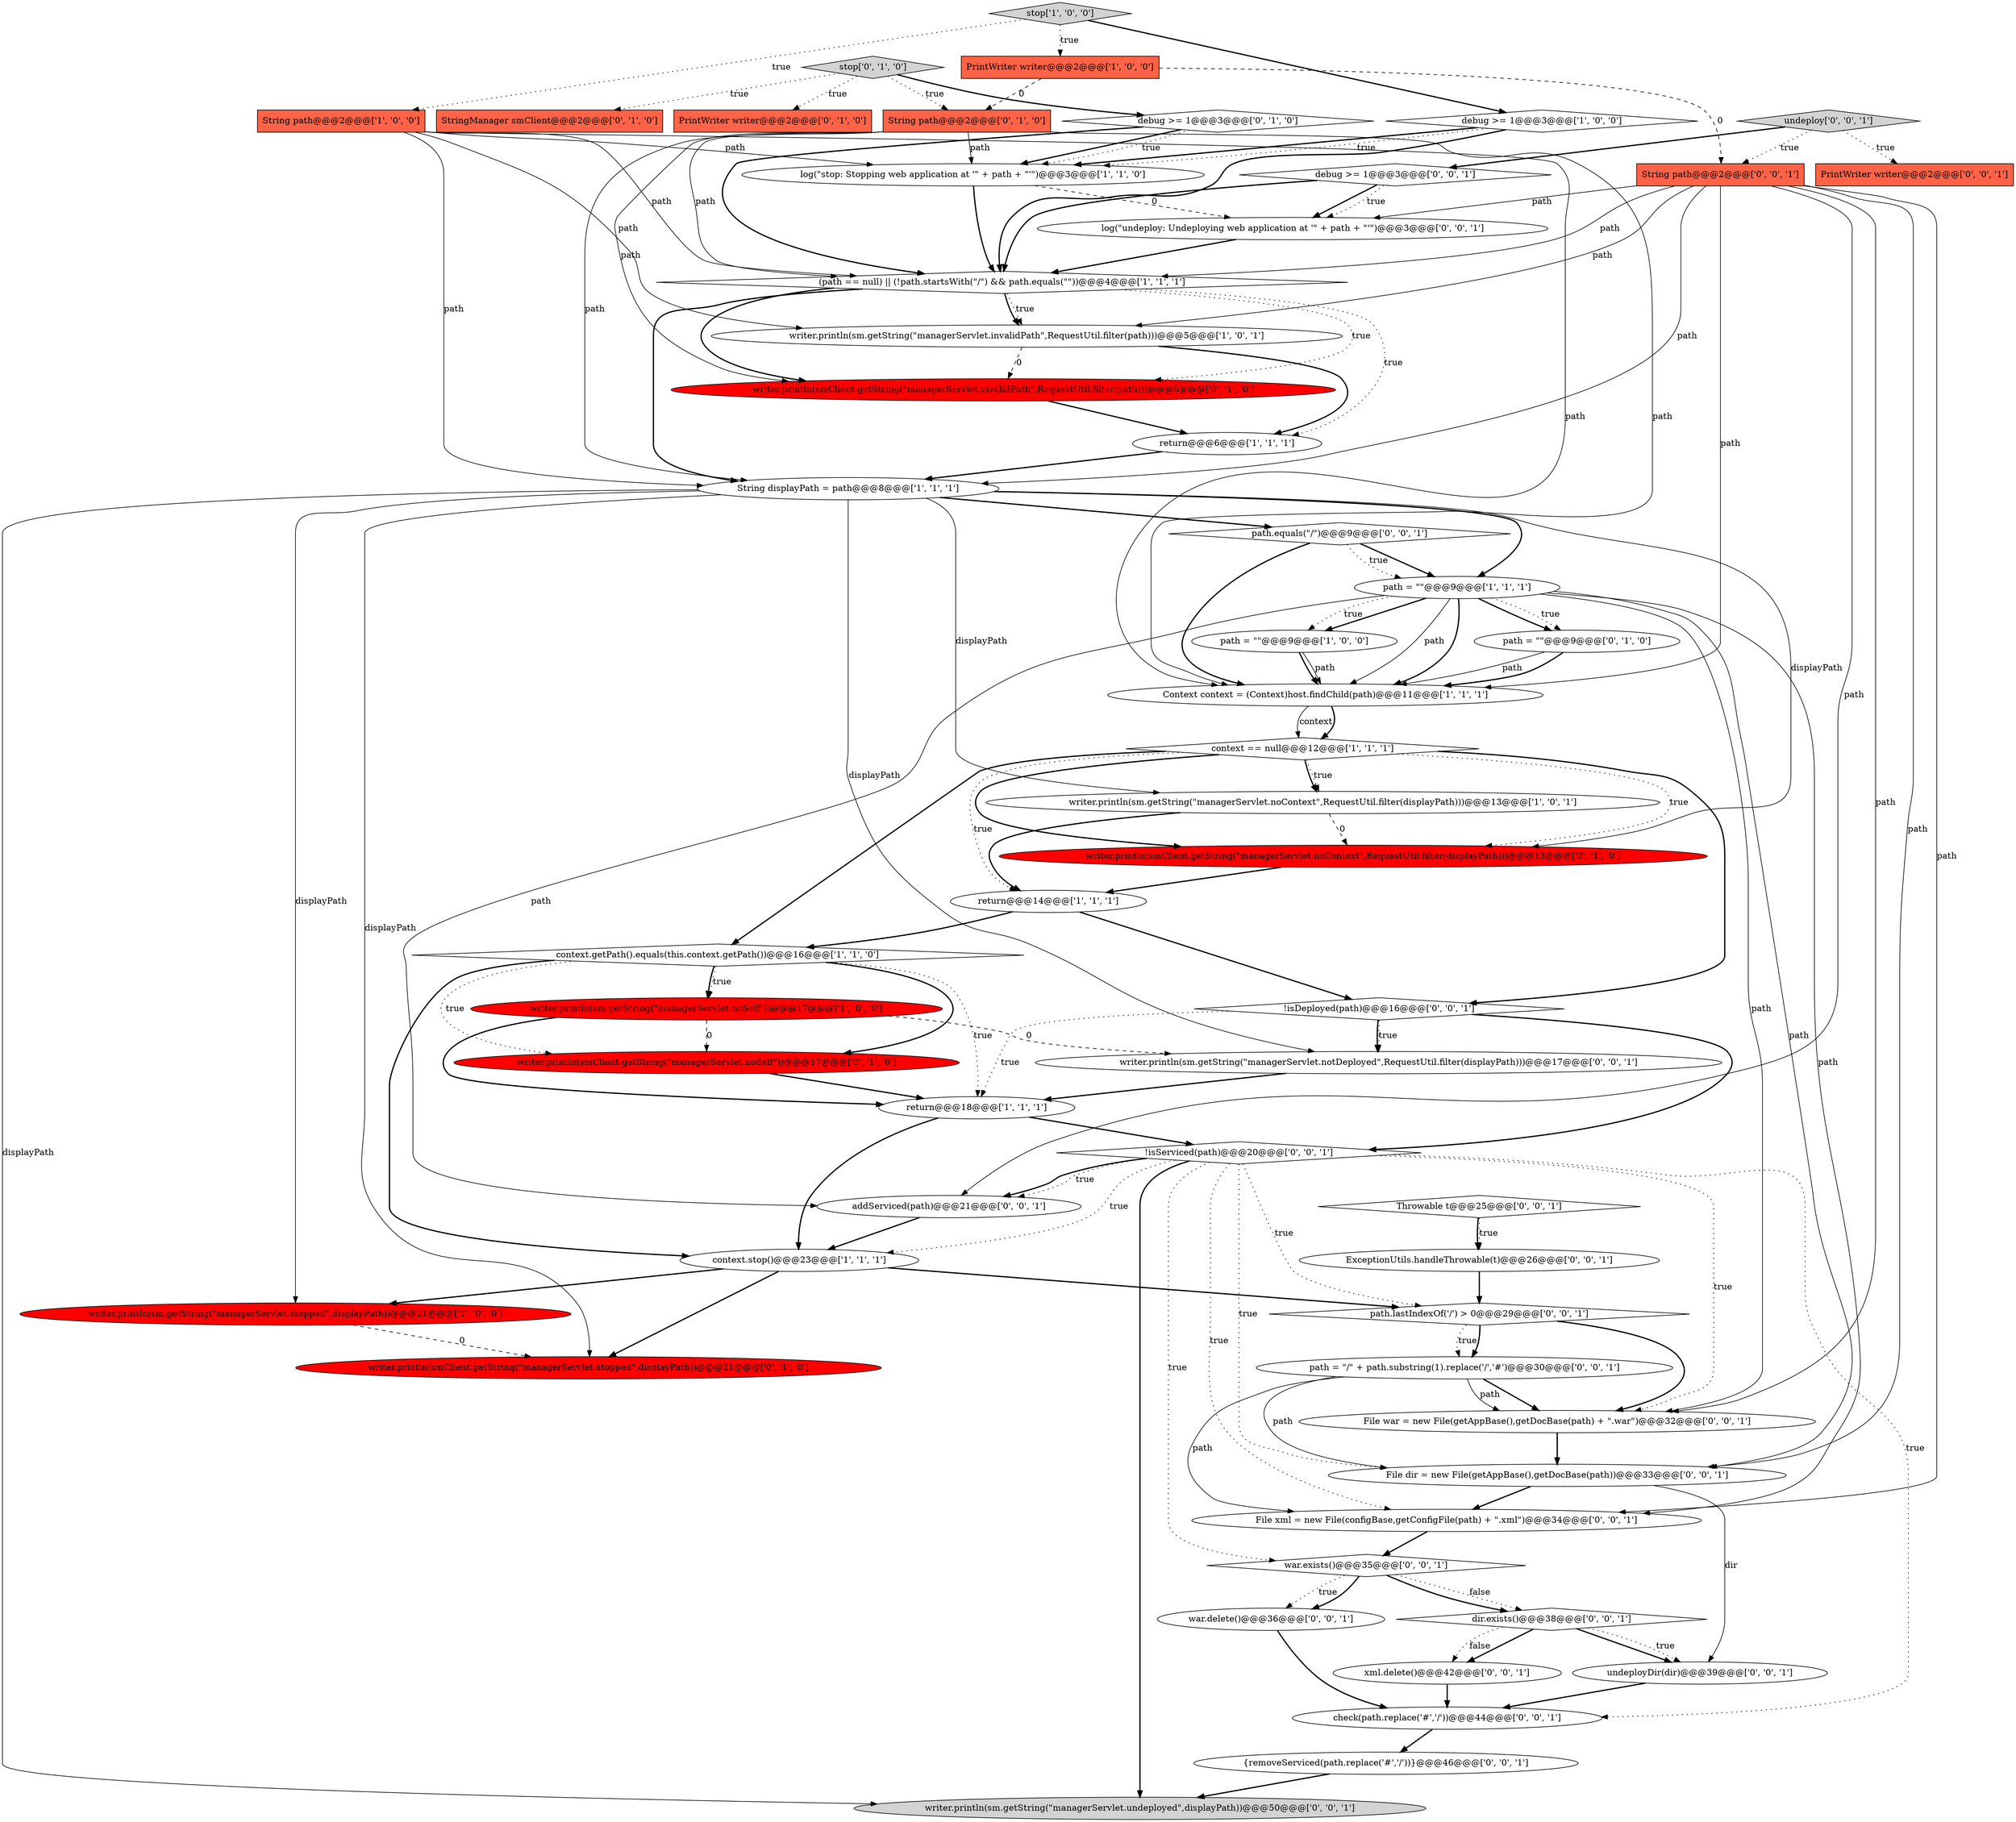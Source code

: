 digraph {
10 [style = filled, label = "context == null@@@12@@@['1', '1', '1']", fillcolor = white, shape = diamond image = "AAA0AAABBB1BBB"];
18 [style = filled, label = "String displayPath = path@@@8@@@['1', '1', '1']", fillcolor = white, shape = ellipse image = "AAA0AAABBB1BBB"];
46 [style = filled, label = "check(path.replace('#','/'))@@@44@@@['0', '0', '1']", fillcolor = white, shape = ellipse image = "AAA0AAABBB3BBB"];
48 [style = filled, label = "writer.println(sm.getString(\"managerServlet.undeployed\",displayPath))@@@50@@@['0', '0', '1']", fillcolor = lightgray, shape = ellipse image = "AAA0AAABBB3BBB"];
45 [style = filled, label = "undeployDir(dir)@@@39@@@['0', '0', '1']", fillcolor = white, shape = ellipse image = "AAA0AAABBB3BBB"];
16 [style = filled, label = "PrintWriter writer@@@2@@@['1', '0', '0']", fillcolor = tomato, shape = box image = "AAA1AAABBB1BBB"];
7 [style = filled, label = "String path@@@2@@@['1', '0', '0']", fillcolor = tomato, shape = box image = "AAA0AAABBB1BBB"];
24 [style = filled, label = "stop['0', '1', '0']", fillcolor = lightgray, shape = diamond image = "AAA0AAABBB2BBB"];
9 [style = filled, label = "path = \"\"@@@9@@@['1', '0', '0']", fillcolor = white, shape = ellipse image = "AAA0AAABBB1BBB"];
25 [style = filled, label = "debug >= 1@@@3@@@['0', '1', '0']", fillcolor = white, shape = diamond image = "AAA0AAABBB2BBB"];
11 [style = filled, label = "stop['1', '0', '0']", fillcolor = lightgray, shape = diamond image = "AAA0AAABBB1BBB"];
12 [style = filled, label = "path = \"\"@@@9@@@['1', '1', '1']", fillcolor = white, shape = ellipse image = "AAA0AAABBB1BBB"];
38 [style = filled, label = "Throwable t@@@25@@@['0', '0', '1']", fillcolor = white, shape = diamond image = "AAA0AAABBB3BBB"];
51 [style = filled, label = "writer.println(sm.getString(\"managerServlet.notDeployed\",RequestUtil.filter(displayPath)))@@@17@@@['0', '0', '1']", fillcolor = white, shape = ellipse image = "AAA0AAABBB3BBB"];
8 [style = filled, label = "return@@@6@@@['1', '1', '1']", fillcolor = white, shape = ellipse image = "AAA0AAABBB1BBB"];
0 [style = filled, label = "context.getPath().equals(this.context.getPath())@@@16@@@['1', '1', '0']", fillcolor = white, shape = diamond image = "AAA0AAABBB1BBB"];
43 [style = filled, label = "xml.delete()@@@42@@@['0', '0', '1']", fillcolor = white, shape = ellipse image = "AAA0AAABBB3BBB"];
41 [style = filled, label = "{removeServiced(path.replace('#','/'))}@@@46@@@['0', '0', '1']", fillcolor = white, shape = ellipse image = "AAA0AAABBB3BBB"];
27 [style = filled, label = "StringManager smClient@@@2@@@['0', '1', '0']", fillcolor = tomato, shape = box image = "AAA0AAABBB2BBB"];
52 [style = filled, label = "addServiced(path)@@@21@@@['0', '0', '1']", fillcolor = white, shape = ellipse image = "AAA0AAABBB3BBB"];
54 [style = filled, label = "path.lastIndexOf('/') > 0@@@29@@@['0', '0', '1']", fillcolor = white, shape = diamond image = "AAA0AAABBB3BBB"];
40 [style = filled, label = "log(\"undeploy: Undeploying web application at '\" + path + \"'\")@@@3@@@['0', '0', '1']", fillcolor = white, shape = ellipse image = "AAA0AAABBB3BBB"];
31 [style = filled, label = "File dir = new File(getAppBase(),getDocBase(path))@@@33@@@['0', '0', '1']", fillcolor = white, shape = ellipse image = "AAA0AAABBB3BBB"];
6 [style = filled, label = "writer.println(sm.getString(\"managerServlet.noContext\",RequestUtil.filter(displayPath)))@@@13@@@['1', '0', '1']", fillcolor = white, shape = ellipse image = "AAA0AAABBB1BBB"];
53 [style = filled, label = "ExceptionUtils.handleThrowable(t)@@@26@@@['0', '0', '1']", fillcolor = white, shape = ellipse image = "AAA0AAABBB3BBB"];
23 [style = filled, label = "writer.println(smClient.getString(\"managerServlet.noContext\",RequestUtil.filter(displayPath)))@@@13@@@['0', '1', '0']", fillcolor = red, shape = ellipse image = "AAA1AAABBB2BBB"];
39 [style = filled, label = "dir.exists()@@@38@@@['0', '0', '1']", fillcolor = white, shape = diamond image = "AAA0AAABBB3BBB"];
26 [style = filled, label = "path = \"\"@@@9@@@['0', '1', '0']", fillcolor = white, shape = ellipse image = "AAA0AAABBB2BBB"];
37 [style = filled, label = "war.delete()@@@36@@@['0', '0', '1']", fillcolor = white, shape = ellipse image = "AAA0AAABBB3BBB"];
42 [style = filled, label = "String path@@@2@@@['0', '0', '1']", fillcolor = tomato, shape = box image = "AAA0AAABBB3BBB"];
2 [style = filled, label = "debug >= 1@@@3@@@['1', '0', '0']", fillcolor = white, shape = diamond image = "AAA0AAABBB1BBB"];
44 [style = filled, label = "undeploy['0', '0', '1']", fillcolor = lightgray, shape = diamond image = "AAA0AAABBB3BBB"];
14 [style = filled, label = "return@@@14@@@['1', '1', '1']", fillcolor = white, shape = ellipse image = "AAA0AAABBB1BBB"];
32 [style = filled, label = "debug >= 1@@@3@@@['0', '0', '1']", fillcolor = white, shape = diamond image = "AAA0AAABBB3BBB"];
20 [style = filled, label = "writer.println(smClient.getString(\"managerServlet.noSelf\"))@@@17@@@['0', '1', '0']", fillcolor = red, shape = ellipse image = "AAA1AAABBB2BBB"];
36 [style = filled, label = "!isDeployed(path)@@@16@@@['0', '0', '1']", fillcolor = white, shape = diamond image = "AAA0AAABBB3BBB"];
21 [style = filled, label = "writer.println(smClient.getString(\"managerServlet.stopped\",displayPath))@@@21@@@['0', '1', '0']", fillcolor = red, shape = ellipse image = "AAA1AAABBB2BBB"];
22 [style = filled, label = "writer.println(smClient.getString(\"managerServlet.invalidPath\",RequestUtil.filter(path)))@@@5@@@['0', '1', '0']", fillcolor = red, shape = ellipse image = "AAA1AAABBB2BBB"];
49 [style = filled, label = "path.equals(\"/\")@@@9@@@['0', '0', '1']", fillcolor = white, shape = diamond image = "AAA0AAABBB3BBB"];
34 [style = filled, label = "File war = new File(getAppBase(),getDocBase(path) + \".war\")@@@32@@@['0', '0', '1']", fillcolor = white, shape = ellipse image = "AAA0AAABBB3BBB"];
33 [style = filled, label = "PrintWriter writer@@@2@@@['0', '0', '1']", fillcolor = tomato, shape = box image = "AAA0AAABBB3BBB"];
17 [style = filled, label = "log(\"stop: Stopping web application at '\" + path + \"'\")@@@3@@@['1', '1', '0']", fillcolor = white, shape = ellipse image = "AAA0AAABBB1BBB"];
1 [style = filled, label = "writer.println(sm.getString(\"managerServlet.stopped\",displayPath))@@@21@@@['1', '0', '0']", fillcolor = red, shape = ellipse image = "AAA1AAABBB1BBB"];
47 [style = filled, label = "!isServiced(path)@@@20@@@['0', '0', '1']", fillcolor = white, shape = diamond image = "AAA0AAABBB3BBB"];
4 [style = filled, label = "(path == null) || (!path.startsWith(\"/\") && path.equals(\"\"))@@@4@@@['1', '1', '1']", fillcolor = white, shape = diamond image = "AAA0AAABBB1BBB"];
50 [style = filled, label = "File xml = new File(configBase,getConfigFile(path) + \".xml\")@@@34@@@['0', '0', '1']", fillcolor = white, shape = ellipse image = "AAA0AAABBB3BBB"];
19 [style = filled, label = "Context context = (Context)host.findChild(path)@@@11@@@['1', '1', '1']", fillcolor = white, shape = ellipse image = "AAA0AAABBB1BBB"];
15 [style = filled, label = "writer.println(sm.getString(\"managerServlet.noSelf\"))@@@17@@@['1', '0', '0']", fillcolor = red, shape = ellipse image = "AAA1AAABBB1BBB"];
29 [style = filled, label = "String path@@@2@@@['0', '1', '0']", fillcolor = tomato, shape = box image = "AAA1AAABBB2BBB"];
35 [style = filled, label = "path = \"/\" + path.substring(1).replace('/','#')@@@30@@@['0', '0', '1']", fillcolor = white, shape = ellipse image = "AAA0AAABBB3BBB"];
28 [style = filled, label = "PrintWriter writer@@@2@@@['0', '1', '0']", fillcolor = tomato, shape = box image = "AAA0AAABBB2BBB"];
30 [style = filled, label = "war.exists()@@@35@@@['0', '0', '1']", fillcolor = white, shape = diamond image = "AAA0AAABBB3BBB"];
3 [style = filled, label = "writer.println(sm.getString(\"managerServlet.invalidPath\",RequestUtil.filter(path)))@@@5@@@['1', '0', '1']", fillcolor = white, shape = ellipse image = "AAA0AAABBB1BBB"];
13 [style = filled, label = "context.stop()@@@23@@@['1', '1', '1']", fillcolor = white, shape = ellipse image = "AAA0AAABBB1BBB"];
5 [style = filled, label = "return@@@18@@@['1', '1', '1']", fillcolor = white, shape = ellipse image = "AAA0AAABBB1BBB"];
40->4 [style = bold, label=""];
29->18 [style = solid, label="path"];
35->31 [style = solid, label="path"];
51->5 [style = bold, label=""];
54->35 [style = dotted, label="true"];
0->5 [style = dotted, label="true"];
18->6 [style = solid, label="displayPath"];
0->13 [style = bold, label=""];
19->10 [style = solid, label="context"];
42->40 [style = solid, label="path"];
44->33 [style = dotted, label="true"];
15->51 [style = dashed, label="0"];
12->34 [style = solid, label="path"];
47->34 [style = dotted, label="true"];
7->4 [style = solid, label="path"];
42->50 [style = solid, label="path"];
53->54 [style = bold, label=""];
24->27 [style = dotted, label="true"];
52->13 [style = bold, label=""];
12->9 [style = bold, label=""];
0->15 [style = bold, label=""];
13->1 [style = bold, label=""];
22->8 [style = bold, label=""];
47->52 [style = dotted, label="true"];
30->39 [style = dotted, label="false"];
31->50 [style = bold, label=""];
41->48 [style = bold, label=""];
18->49 [style = bold, label=""];
47->46 [style = dotted, label="true"];
9->19 [style = solid, label="path"];
42->18 [style = solid, label="path"];
47->54 [style = dotted, label="true"];
32->4 [style = bold, label=""];
11->7 [style = dotted, label="true"];
4->3 [style = bold, label=""];
49->12 [style = bold, label=""];
10->6 [style = dotted, label="true"];
7->19 [style = solid, label="path"];
18->21 [style = solid, label="displayPath"];
47->48 [style = bold, label=""];
29->22 [style = solid, label="path"];
8->18 [style = bold, label=""];
50->30 [style = bold, label=""];
12->52 [style = solid, label="path"];
18->12 [style = bold, label=""];
38->53 [style = bold, label=""];
34->31 [style = bold, label=""];
39->45 [style = bold, label=""];
4->18 [style = bold, label=""];
3->22 [style = dashed, label="0"];
42->34 [style = solid, label="path"];
2->4 [style = bold, label=""];
43->46 [style = bold, label=""];
46->41 [style = bold, label=""];
18->23 [style = solid, label="displayPath"];
23->14 [style = bold, label=""];
35->50 [style = solid, label="path"];
42->3 [style = solid, label="path"];
10->23 [style = dotted, label="true"];
37->46 [style = bold, label=""];
44->42 [style = dotted, label="true"];
4->22 [style = dotted, label="true"];
31->45 [style = solid, label="dir"];
44->32 [style = bold, label=""];
10->0 [style = bold, label=""];
11->16 [style = dotted, label="true"];
0->20 [style = bold, label=""];
42->4 [style = solid, label="path"];
45->46 [style = bold, label=""];
35->34 [style = bold, label=""];
4->22 [style = bold, label=""];
26->19 [style = solid, label="path"];
14->36 [style = bold, label=""];
2->17 [style = bold, label=""];
42->19 [style = solid, label="path"];
54->35 [style = bold, label=""];
15->20 [style = dashed, label="0"];
36->51 [style = bold, label=""];
12->19 [style = solid, label="path"];
42->52 [style = solid, label="path"];
13->54 [style = bold, label=""];
16->42 [style = dashed, label="0"];
29->19 [style = solid, label="path"];
19->10 [style = bold, label=""];
26->19 [style = bold, label=""];
25->17 [style = bold, label=""];
10->6 [style = bold, label=""];
12->26 [style = dotted, label="true"];
4->3 [style = dotted, label="true"];
10->23 [style = bold, label=""];
24->25 [style = bold, label=""];
47->50 [style = dotted, label="true"];
3->8 [style = bold, label=""];
5->13 [style = bold, label=""];
32->40 [style = bold, label=""];
49->19 [style = bold, label=""];
9->19 [style = bold, label=""];
30->37 [style = dotted, label="true"];
7->17 [style = solid, label="path"];
36->51 [style = dotted, label="true"];
47->52 [style = bold, label=""];
39->45 [style = dotted, label="true"];
17->4 [style = bold, label=""];
54->34 [style = bold, label=""];
36->47 [style = bold, label=""];
0->15 [style = dotted, label="true"];
24->29 [style = dotted, label="true"];
2->17 [style = dotted, label="true"];
49->12 [style = dotted, label="true"];
39->43 [style = bold, label=""];
4->8 [style = dotted, label="true"];
0->20 [style = dotted, label="true"];
25->4 [style = bold, label=""];
1->21 [style = dashed, label="0"];
7->3 [style = solid, label="path"];
12->26 [style = bold, label=""];
30->37 [style = bold, label=""];
42->31 [style = solid, label="path"];
32->40 [style = dotted, label="true"];
47->31 [style = dotted, label="true"];
18->1 [style = solid, label="displayPath"];
29->4 [style = solid, label="path"];
24->28 [style = dotted, label="true"];
39->43 [style = dotted, label="false"];
11->2 [style = bold, label=""];
15->5 [style = bold, label=""];
10->36 [style = bold, label=""];
20->5 [style = bold, label=""];
10->14 [style = dotted, label="true"];
6->14 [style = bold, label=""];
5->47 [style = bold, label=""];
47->30 [style = dotted, label="true"];
12->31 [style = solid, label="path"];
14->0 [style = bold, label=""];
38->53 [style = dotted, label="true"];
25->17 [style = dotted, label="true"];
17->40 [style = dashed, label="0"];
16->29 [style = dashed, label="0"];
30->39 [style = bold, label=""];
35->34 [style = solid, label="path"];
7->18 [style = solid, label="path"];
18->48 [style = solid, label="displayPath"];
29->17 [style = solid, label="path"];
18->51 [style = solid, label="displayPath"];
36->5 [style = dotted, label="true"];
47->13 [style = dotted, label="true"];
12->19 [style = bold, label=""];
13->21 [style = bold, label=""];
6->23 [style = dashed, label="0"];
12->9 [style = dotted, label="true"];
12->50 [style = solid, label="path"];
}
